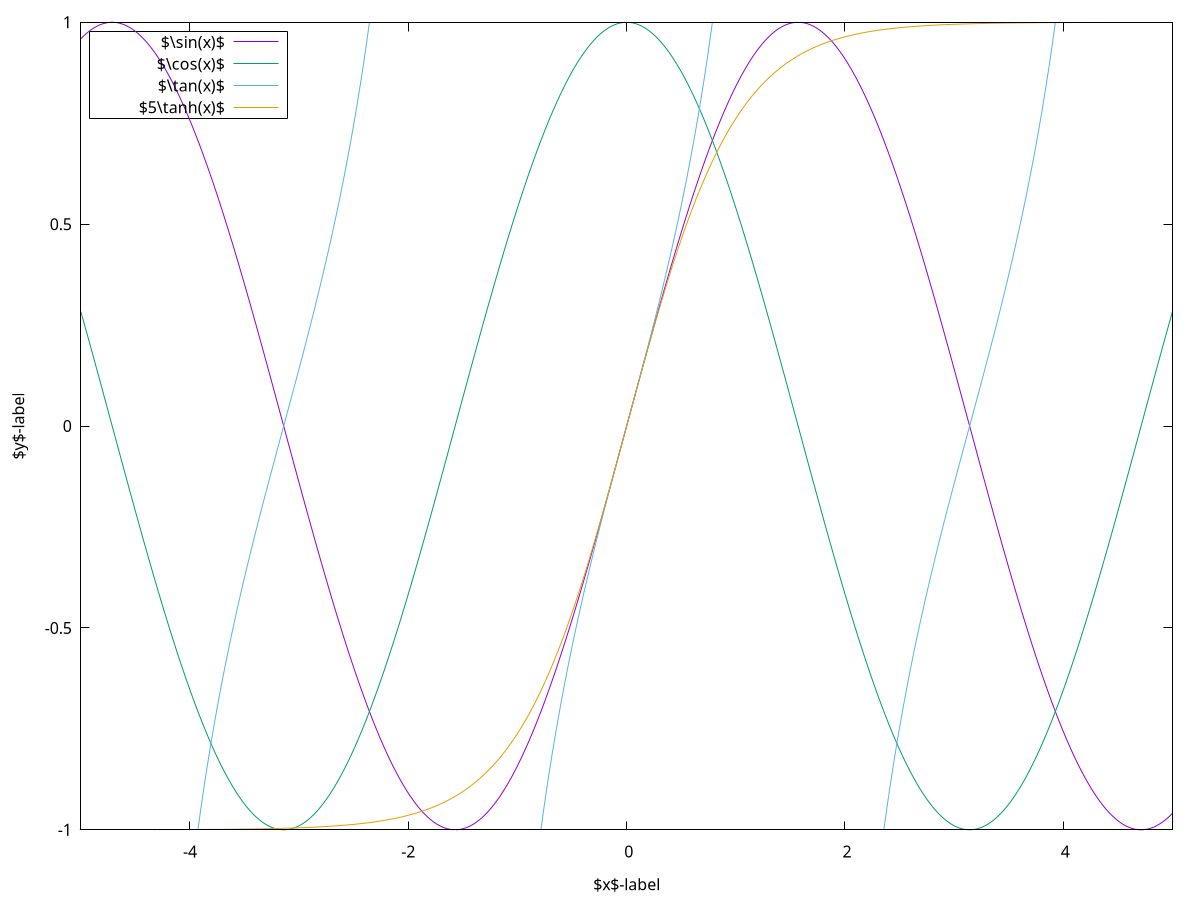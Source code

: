 set terminal epslatex color dashed size 3.0in,2.25in font ',8'
set output 'gnuplottex/default-gnuplottex-fig1.tex'
set key box top left
set key width 4
set sample 1000
set xr [-5:5]
set yr [-1:1]
set xlabel '$x$-label'
set ylabel '$y$-label'
plot sin(x) w l lc 1 t '$\sin(x)$',\
cos(x) w l lc 2 t '$\cos(x)$',\
tan(x) w l lc 3 t '$\tan(x)$',\
tanh(x) w l lc 4 t '$5\tanh(x)$'
